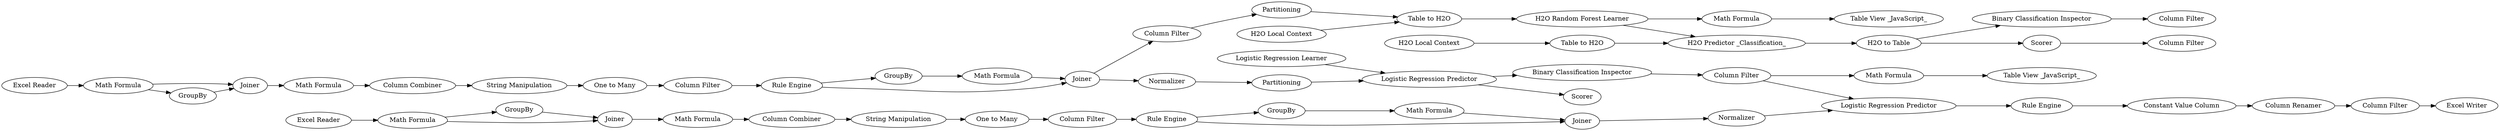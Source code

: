 digraph {
	"1508855931705557443_297" [label="Math Formula"]
	"-7914613227123771102_282" [label="Column Filter"]
	"1508855931705557443_299" [label=Joiner]
	"6783516482536299744_309" [label=Joiner]
	"-3742382996762928193_25" [label="Table to H2O"]
	"-3742382996762928193_352" [label="Column Filter"]
	"-7914613227123771102_33" [label="Rule Engine"]
	"-6065403379484392878_315" [label="Binary Classification Inspector"]
	"1508855931705557443_300" [label="Math Formula"]
	"1508855931705557443_298" [label=GroupBy]
	"6783516482536299744_310" [label="Math Formula"]
	"-7914613227123771102_292" [label="Table View _JavaScript_"]
	"1508855931705557443_304" [label="One to Many"]
	"1508855931705557443_307" [label=GroupBy]
	"1508855931705557443_306" [label="Column Filter"]
	"-7914613227123771102_295" [label="Column Filter"]
	"-6065403379484392878_314" [label=Scorer]
	"6783516482536299744_298" [label=GroupBy]
	"1508855931705557443_305" [label="String Manipulation"]
	"-6065403379484392878_312" [label="Logistic Regression Learner"]
	"-7914613227123771102_311" [label=Partitioning]
	"-7914613227123771102_283" [label="Excel Writer"]
	"6783516482536299744_297" [label="Math Formula"]
	"-3742382996762928193_89" [label="Binary Classification Inspector"]
	"1508855931705557443_310" [label="Math Formula"]
	"-7914613227123771102_357" [label=Normalizer]
	"-5406056229251647338_172" [label=Partitioning]
	"-7914613227123771102_291" [label="Math Formula"]
	"-7914613227123771102_286" [label="Constant Value Column"]
	"-3742382996762928193_355" [label="H2O Predictor _Classification_"]
	"6783516482536299744_303" [label="Column Combiner"]
	"6783516482536299744_299" [label=Joiner]
	"-3742382996762928193_354" [label="H2O Random Forest Learner"]
	"6783516482536299744_308" [label="Rule Engine"]
	"-7914613227123771102_263" [label="Excel Reader"]
	"6783516482536299744_300" [label="Math Formula"]
	"-7914613227123771102_262" [label="Excel Reader"]
	"-3742382996762928193_27" [label="H2O Local Context"]
	"6783516482536299744_307" [label=GroupBy]
	"6783516482536299744_305" [label="String Manipulation"]
	"-7914613227123771102_520" [label="Math Formula"]
	"-3742382996762928193_28" [label="H2O Local Context"]
	"6783516482536299744_306" [label="Column Filter"]
	"-7914613227123771102_296" [label=Normalizer]
	"-7914613227123771102_521" [label="Table View _JavaScript_"]
	"-3742382996762928193_26" [label="Table to H2O"]
	"-6065403379484392878_316" [label="Column Filter"]
	"1508855931705557443_303" [label="Column Combiner"]
	"-7914613227123771102_285" [label="Logistic Regression Predictor"]
	"-7914613227123771102_293" [label="Column Renamer"]
	"-3742382996762928193_350" [label=Scorer]
	"1508855931705557443_309" [label=Joiner]
	"-3742382996762928193_353" [label="Column Filter"]
	"-3742382996762928193_32" [label="H2O to Table"]
	"1508855931705557443_308" [label="Rule Engine"]
	"-6065403379484392878_313" [label="Logistic Regression Predictor"]
	"6783516482536299744_304" [label="One to Many"]
	"1508855931705557443_308" -> "1508855931705557443_307"
	"6783516482536299744_298" -> "6783516482536299744_299"
	"-6065403379484392878_316" -> "-7914613227123771102_285"
	"-3742382996762928193_27" -> "-3742382996762928193_25"
	"1508855931705557443_305" -> "1508855931705557443_304"
	"-7914613227123771102_282" -> "-7914613227123771102_283"
	"-3742382996762928193_354" -> "-7914613227123771102_291"
	"-6065403379484392878_315" -> "-6065403379484392878_316"
	"6783516482536299744_308" -> "6783516482536299744_309"
	"-7914613227123771102_357" -> "-7914613227123771102_285"
	"1508855931705557443_307" -> "1508855931705557443_310"
	"6783516482536299744_303" -> "6783516482536299744_305"
	"1508855931705557443_304" -> "1508855931705557443_306"
	"-3742382996762928193_354" -> "-3742382996762928193_355"
	"1508855931705557443_309" -> "-7914613227123771102_295"
	"1508855931705557443_297" -> "1508855931705557443_298"
	"-6065403379484392878_313" -> "-6065403379484392878_314"
	"-7914613227123771102_285" -> "-7914613227123771102_33"
	"-3742382996762928193_350" -> "-3742382996762928193_353"
	"1508855931705557443_308" -> "1508855931705557443_309"
	"6783516482536299744_305" -> "6783516482536299744_304"
	"-7914613227123771102_262" -> "1508855931705557443_297"
	"-7914613227123771102_286" -> "-7914613227123771102_293"
	"-7914613227123771102_296" -> "-7914613227123771102_311"
	"-7914613227123771102_263" -> "6783516482536299744_297"
	"-7914613227123771102_291" -> "-7914613227123771102_292"
	"-3742382996762928193_25" -> "-3742382996762928193_354"
	"-3742382996762928193_89" -> "-3742382996762928193_352"
	"-3742382996762928193_26" -> "-3742382996762928193_355"
	"6783516482536299744_309" -> "-7914613227123771102_357"
	"-7914613227123771102_520" -> "-7914613227123771102_521"
	"-6065403379484392878_313" -> "-6065403379484392878_315"
	"1508855931705557443_299" -> "1508855931705557443_300"
	"6783516482536299744_297" -> "6783516482536299744_298"
	"1508855931705557443_309" -> "-7914613227123771102_296"
	"6783516482536299744_310" -> "6783516482536299744_309"
	"6783516482536299744_297" -> "6783516482536299744_299"
	"-3742382996762928193_28" -> "-3742382996762928193_26"
	"-3742382996762928193_355" -> "-3742382996762928193_32"
	"-5406056229251647338_172" -> "-3742382996762928193_25"
	"-7914613227123771102_311" -> "-6065403379484392878_313"
	"6783516482536299744_304" -> "6783516482536299744_306"
	"1508855931705557443_297" -> "1508855931705557443_299"
	"1508855931705557443_310" -> "1508855931705557443_309"
	"6783516482536299744_300" -> "6783516482536299744_303"
	"-7914613227123771102_293" -> "-7914613227123771102_282"
	"6783516482536299744_307" -> "6783516482536299744_310"
	"-7914613227123771102_33" -> "-7914613227123771102_286"
	"6783516482536299744_308" -> "6783516482536299744_307"
	"-7914613227123771102_295" -> "-5406056229251647338_172"
	"-6065403379484392878_312" -> "-6065403379484392878_313"
	"-6065403379484392878_316" -> "-7914613227123771102_520"
	"1508855931705557443_306" -> "1508855931705557443_308"
	"6783516482536299744_306" -> "6783516482536299744_308"
	"1508855931705557443_300" -> "1508855931705557443_303"
	"1508855931705557443_298" -> "1508855931705557443_299"
	"-3742382996762928193_32" -> "-3742382996762928193_350"
	"6783516482536299744_299" -> "6783516482536299744_300"
	"1508855931705557443_303" -> "1508855931705557443_305"
	"-3742382996762928193_32" -> "-3742382996762928193_89"
	rankdir=LR
}

